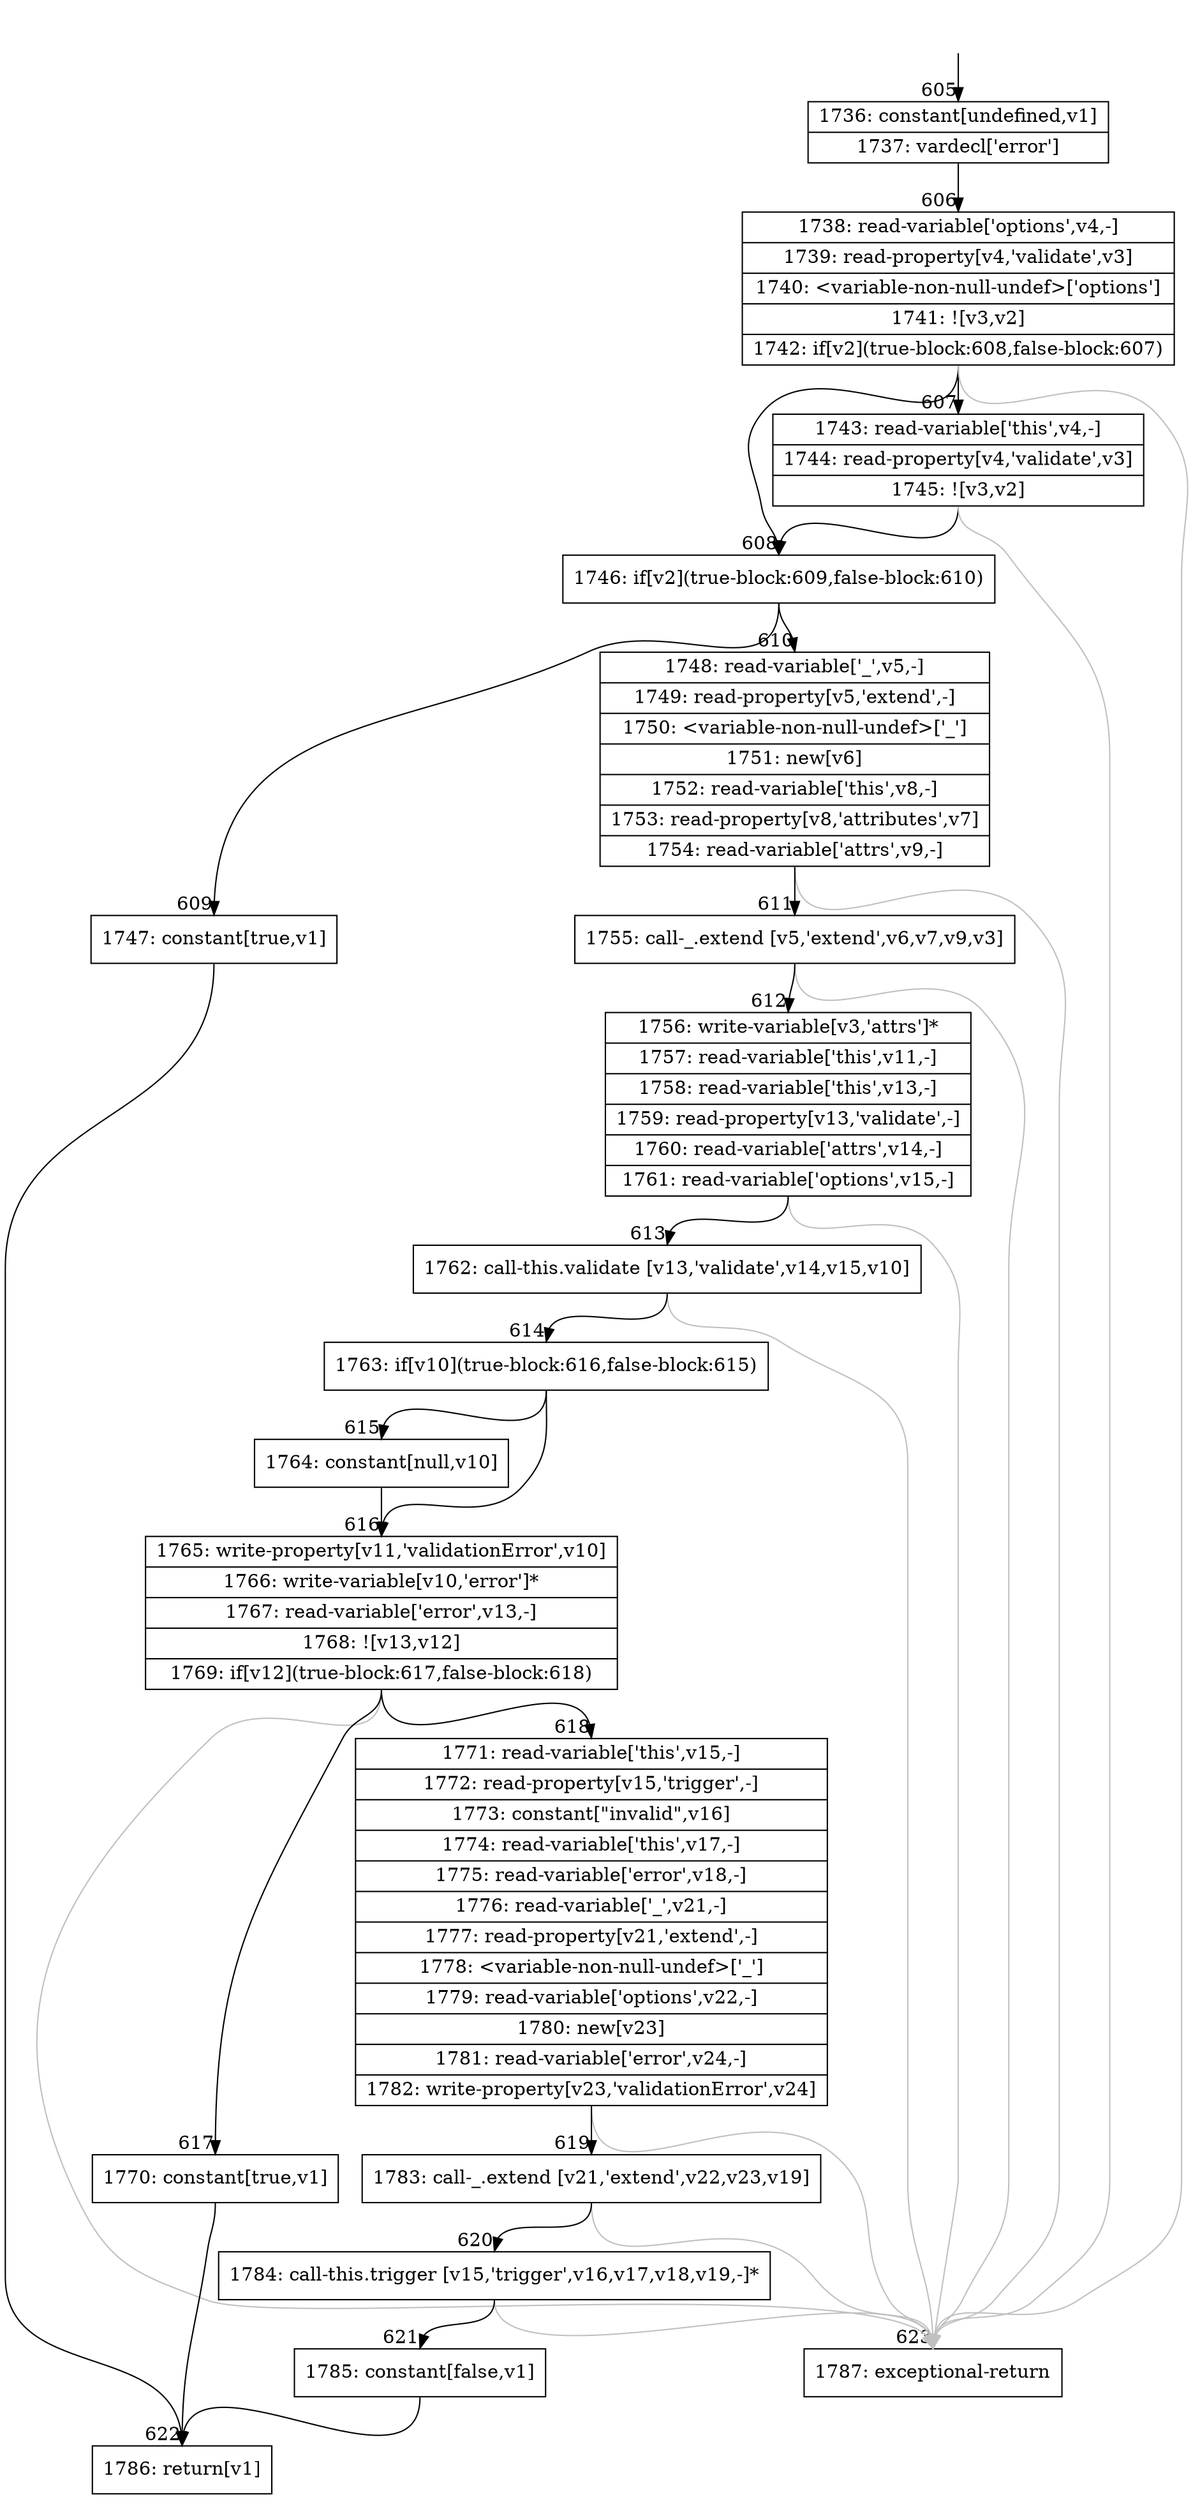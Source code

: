 digraph {
rankdir="TD"
BB_entry41[shape=none,label=""];
BB_entry41 -> BB605 [tailport=s, headport=n, headlabel="    605"]
BB605 [shape=record label="{1736: constant[undefined,v1]|1737: vardecl['error']}" ] 
BB605 -> BB606 [tailport=s, headport=n, headlabel="      606"]
BB606 [shape=record label="{1738: read-variable['options',v4,-]|1739: read-property[v4,'validate',v3]|1740: \<variable-non-null-undef\>['options']|1741: ![v3,v2]|1742: if[v2](true-block:608,false-block:607)}" ] 
BB606 -> BB608 [tailport=s, headport=n, headlabel="      608"]
BB606 -> BB607 [tailport=s, headport=n, headlabel="      607"]
BB606 -> BB623 [tailport=s, headport=n, color=gray, headlabel="      623"]
BB607 [shape=record label="{1743: read-variable['this',v4,-]|1744: read-property[v4,'validate',v3]|1745: ![v3,v2]}" ] 
BB607 -> BB608 [tailport=s, headport=n]
BB607 -> BB623 [tailport=s, headport=n, color=gray]
BB608 [shape=record label="{1746: if[v2](true-block:609,false-block:610)}" ] 
BB608 -> BB609 [tailport=s, headport=n, headlabel="      609"]
BB608 -> BB610 [tailport=s, headport=n, headlabel="      610"]
BB609 [shape=record label="{1747: constant[true,v1]}" ] 
BB609 -> BB622 [tailport=s, headport=n, headlabel="      622"]
BB610 [shape=record label="{1748: read-variable['_',v5,-]|1749: read-property[v5,'extend',-]|1750: \<variable-non-null-undef\>['_']|1751: new[v6]|1752: read-variable['this',v8,-]|1753: read-property[v8,'attributes',v7]|1754: read-variable['attrs',v9,-]}" ] 
BB610 -> BB611 [tailport=s, headport=n, headlabel="      611"]
BB610 -> BB623 [tailport=s, headport=n, color=gray]
BB611 [shape=record label="{1755: call-_.extend [v5,'extend',v6,v7,v9,v3]}" ] 
BB611 -> BB612 [tailport=s, headport=n, headlabel="      612"]
BB611 -> BB623 [tailport=s, headport=n, color=gray]
BB612 [shape=record label="{1756: write-variable[v3,'attrs']*|1757: read-variable['this',v11,-]|1758: read-variable['this',v13,-]|1759: read-property[v13,'validate',-]|1760: read-variable['attrs',v14,-]|1761: read-variable['options',v15,-]}" ] 
BB612 -> BB613 [tailport=s, headport=n, headlabel="      613"]
BB612 -> BB623 [tailport=s, headport=n, color=gray]
BB613 [shape=record label="{1762: call-this.validate [v13,'validate',v14,v15,v10]}" ] 
BB613 -> BB614 [tailport=s, headport=n, headlabel="      614"]
BB613 -> BB623 [tailport=s, headport=n, color=gray]
BB614 [shape=record label="{1763: if[v10](true-block:616,false-block:615)}" ] 
BB614 -> BB616 [tailport=s, headport=n, headlabel="      616"]
BB614 -> BB615 [tailport=s, headport=n, headlabel="      615"]
BB615 [shape=record label="{1764: constant[null,v10]}" ] 
BB615 -> BB616 [tailport=s, headport=n]
BB616 [shape=record label="{1765: write-property[v11,'validationError',v10]|1766: write-variable[v10,'error']*|1767: read-variable['error',v13,-]|1768: ![v13,v12]|1769: if[v12](true-block:617,false-block:618)}" ] 
BB616 -> BB617 [tailport=s, headport=n, headlabel="      617"]
BB616 -> BB618 [tailport=s, headport=n, headlabel="      618"]
BB616 -> BB623 [tailport=s, headport=n, color=gray]
BB617 [shape=record label="{1770: constant[true,v1]}" ] 
BB617 -> BB622 [tailport=s, headport=n]
BB618 [shape=record label="{1771: read-variable['this',v15,-]|1772: read-property[v15,'trigger',-]|1773: constant[\"invalid\",v16]|1774: read-variable['this',v17,-]|1775: read-variable['error',v18,-]|1776: read-variable['_',v21,-]|1777: read-property[v21,'extend',-]|1778: \<variable-non-null-undef\>['_']|1779: read-variable['options',v22,-]|1780: new[v23]|1781: read-variable['error',v24,-]|1782: write-property[v23,'validationError',v24]}" ] 
BB618 -> BB619 [tailport=s, headport=n, headlabel="      619"]
BB618 -> BB623 [tailport=s, headport=n, color=gray]
BB619 [shape=record label="{1783: call-_.extend [v21,'extend',v22,v23,v19]}" ] 
BB619 -> BB620 [tailport=s, headport=n, headlabel="      620"]
BB619 -> BB623 [tailport=s, headport=n, color=gray]
BB620 [shape=record label="{1784: call-this.trigger [v15,'trigger',v16,v17,v18,v19,-]*}" ] 
BB620 -> BB621 [tailport=s, headport=n, headlabel="      621"]
BB620 -> BB623 [tailport=s, headport=n, color=gray]
BB621 [shape=record label="{1785: constant[false,v1]}" ] 
BB621 -> BB622 [tailport=s, headport=n]
BB622 [shape=record label="{1786: return[v1]}" ] 
BB623 [shape=record label="{1787: exceptional-return}" ] 
//#$~ 573
}
